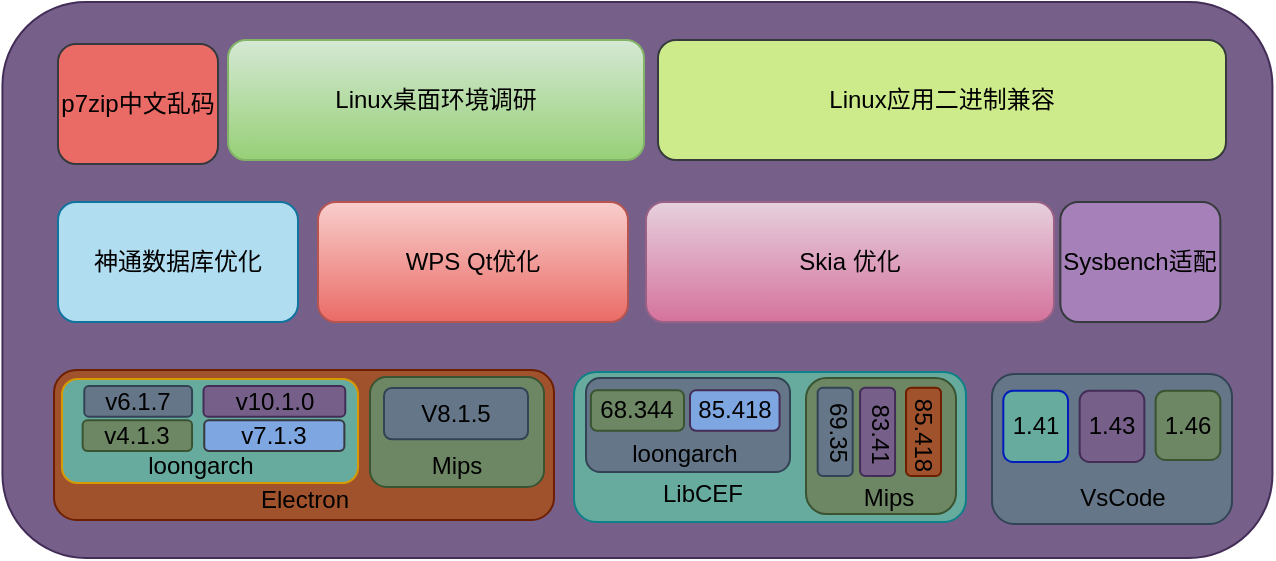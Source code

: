 <mxfile version="16.2.2" type="github">
  <diagram id="Ght2hsPfRp3fWAOhF1j6" name="2021">
    <mxGraphModel dx="1422" dy="748" grid="0" gridSize="10" guides="1" tooltips="1" connect="1" arrows="1" fold="1" page="1" pageScale="1" pageWidth="827" pageHeight="1169" math="0" shadow="0">
      <root>
        <mxCell id="0" />
        <mxCell id="1" parent="0" />
        <mxCell id="3B9rHXBm2WQj3u6T62J0-99" value="" style="rounded=1;whiteSpace=wrap;html=1;fillColor=#76608a;fontColor=#ffffff;strokeColor=#432D57;" parent="1" vertex="1">
          <mxGeometry x="118.22" y="531" width="635" height="278" as="geometry" />
        </mxCell>
        <mxCell id="3B9rHXBm2WQj3u6T62J0-64" value="神通数据库优化" style="rounded=1;whiteSpace=wrap;html=1;fillColor=#b1ddf0;strokeColor=#10739e;" parent="1" vertex="1">
          <mxGeometry x="146" y="631" width="120" height="60" as="geometry" />
        </mxCell>
        <mxCell id="3B9rHXBm2WQj3u6T62J0-65" value="WPS Qt优化" style="rounded=1;whiteSpace=wrap;html=1;fillColor=#f8cecc;strokeColor=#b85450;gradientColor=#ea6b66;" parent="1" vertex="1">
          <mxGeometry x="276" y="631" width="155" height="60" as="geometry" />
        </mxCell>
        <mxCell id="3B9rHXBm2WQj3u6T62J0-66" value="Skia 优化" style="rounded=1;whiteSpace=wrap;html=1;fillColor=#e6d0de;gradientColor=#d5739d;strokeColor=#996185;" parent="1" vertex="1">
          <mxGeometry x="440" y="631" width="204" height="60" as="geometry" />
        </mxCell>
        <mxCell id="3B9rHXBm2WQj3u6T62J0-67" value="Linux桌面环境调研" style="rounded=1;whiteSpace=wrap;html=1;fillColor=#d5e8d4;gradientColor=#97d077;strokeColor=#82b366;" parent="1" vertex="1">
          <mxGeometry x="231" y="550" width="208" height="60" as="geometry" />
        </mxCell>
        <mxCell id="3B9rHXBm2WQj3u6T62J0-68" value="p7zip中文乱码" style="rounded=1;whiteSpace=wrap;html=1;fillColor=#EA6B66;strokeColor=#36393d;" parent="1" vertex="1">
          <mxGeometry x="146" y="552" width="80" height="60" as="geometry" />
        </mxCell>
        <mxCell id="3B9rHXBm2WQj3u6T62J0-69" value="Linux应用二进制兼容" style="rounded=1;whiteSpace=wrap;html=1;fillColor=#cdeb8b;strokeColor=#36393d;" parent="1" vertex="1">
          <mxGeometry x="446" y="550" width="284" height="60" as="geometry" />
        </mxCell>
        <mxCell id="3B9rHXBm2WQj3u6T62J0-56" value="" style="rounded=1;whiteSpace=wrap;html=1;fillColor=#67AB9F;strokeColor=#0e8088;" parent="1" vertex="1">
          <mxGeometry x="404" y="716" width="196" height="75" as="geometry" />
        </mxCell>
        <mxCell id="3B9rHXBm2WQj3u6T62J0-63" value="LibCEF" style="text;html=1;resizable=0;autosize=1;align=center;verticalAlign=middle;points=[];fillColor=none;strokeColor=none;rounded=1;" parent="1" vertex="1">
          <mxGeometry x="438" y="767" width="60" height="20" as="geometry" />
        </mxCell>
        <mxCell id="3eGutTU6NfPmwoGJErxQ-1" value="" style="rounded=1;whiteSpace=wrap;html=1;fillColor=#647687;fontColor=#ffffff;strokeColor=#314354;" parent="1" vertex="1">
          <mxGeometry x="410" y="719" width="102" height="47" as="geometry" />
        </mxCell>
        <mxCell id="3B9rHXBm2WQj3u6T62J0-62" value="&lt;font color=&quot;#000000&quot;&gt;85.418&lt;/font&gt;" style="rounded=1;whiteSpace=wrap;html=1;fillColor=#7EA6E0;strokeColor=#432D57;fontColor=#ffffff;" parent="1" vertex="1">
          <mxGeometry x="462" y="725.16" width="44.78" height="20.23" as="geometry" />
        </mxCell>
        <mxCell id="3B9rHXBm2WQj3u6T62J0-59" value="&lt;font color=&quot;#000000&quot;&gt;68.344&lt;/font&gt;" style="rounded=1;whiteSpace=wrap;html=1;fillColor=#6d8764;strokeColor=#3A5431;fontColor=#ffffff;" parent="1" vertex="1">
          <mxGeometry x="412.44" y="725.16" width="46.56" height="20.23" as="geometry" />
        </mxCell>
        <mxCell id="3eGutTU6NfPmwoGJErxQ-2" value="loongarch" style="text;html=1;resizable=0;autosize=1;align=center;verticalAlign=middle;points=[];fillColor=none;strokeColor=none;rounded=0;rotation=0;" parent="1" vertex="1">
          <mxGeometry x="427.003" y="747.999" width="63" height="18" as="geometry" />
        </mxCell>
        <mxCell id="3eGutTU6NfPmwoGJErxQ-10" value="" style="rounded=1;whiteSpace=wrap;html=1;fontColor=#ffffff;fillColor=#6d8764;strokeColor=#3A5431;" parent="1" vertex="1">
          <mxGeometry x="520" y="719" width="75" height="68" as="geometry" />
        </mxCell>
        <mxCell id="3eGutTU6NfPmwoGJErxQ-28" value="Mips" style="text;html=1;resizable=0;autosize=1;align=center;verticalAlign=middle;points=[];fillColor=none;strokeColor=none;rounded=0;fontColor=#000000;" parent="1" vertex="1">
          <mxGeometry x="543.333" y="770.221" width="35" height="18" as="geometry" />
        </mxCell>
        <mxCell id="3eGutTU6NfPmwoGJErxQ-15" value="" style="rounded=1;whiteSpace=wrap;html=1;fontColor=#ffffff;fillColor=#76608a;strokeColor=#432D57;direction=north;" parent="1" vertex="1">
          <mxGeometry x="547.033" y="723.857" width="17.5" height="44.156" as="geometry" />
        </mxCell>
        <mxCell id="3eGutTU6NfPmwoGJErxQ-16" value="83.41" style="text;html=1;resizable=0;autosize=1;align=center;verticalAlign=middle;points=[];fillColor=none;strokeColor=none;rounded=0;fontColor=#000000;rotation=90;" parent="1" vertex="1">
          <mxGeometry x="530.7" y="737.987" width="53" height="18" as="geometry" />
        </mxCell>
        <mxCell id="3eGutTU6NfPmwoGJErxQ-20" value="" style="rounded=1;whiteSpace=wrap;html=1;fontColor=#ffffff;fillColor=#a0522d;strokeColor=#6D1F00;direction=north;" parent="1" vertex="1">
          <mxGeometry x="570" y="723.857" width="17.5" height="44.156" as="geometry" />
        </mxCell>
        <mxCell id="3B9rHXBm2WQj3u6T62J0-48" value="" style="rounded=1;whiteSpace=wrap;html=1;fillColor=#a0522d;strokeColor=#6D1F00;fontColor=#ffffff;" parent="1" vertex="1">
          <mxGeometry x="144" y="715" width="250" height="75" as="geometry" />
        </mxCell>
        <mxCell id="3B9rHXBm2WQj3u6T62J0-57" value="Electron" style="text;html=1;resizable=0;autosize=1;align=center;verticalAlign=middle;points=[];fillColor=none;strokeColor=none;rounded=1;" parent="1" vertex="1">
          <mxGeometry x="239" y="770" width="60" height="20" as="geometry" />
        </mxCell>
        <mxCell id="3B9rHXBm2WQj3u6T62J0-102" value="" style="rounded=1;whiteSpace=wrap;html=1;fontSize=24;fillColor=#67AB9F;strokeColor=#d79b00;" parent="1" vertex="1">
          <mxGeometry x="148" y="719.5" width="148" height="51.997" as="geometry" />
        </mxCell>
        <mxCell id="3B9rHXBm2WQj3u6T62J0-49" value="&lt;font color=&quot;#000000&quot;&gt;v6.1.7&lt;/font&gt;" style="rounded=1;whiteSpace=wrap;html=1;fillColor=#647687;strokeColor=#314354;fontColor=#ffffff;" parent="1" vertex="1">
          <mxGeometry x="159.14" y="723.061" width="53.885" height="15.314" as="geometry" />
        </mxCell>
        <mxCell id="3B9rHXBm2WQj3u6T62J0-52" value="&lt;font color=&quot;#000000&quot;&gt;v10.1.0&lt;/font&gt;" style="rounded=1;whiteSpace=wrap;html=1;fillColor=#76608a;strokeColor=#432D57;fontColor=#ffffff;" parent="1" vertex="1">
          <mxGeometry x="218.754" y="723.061" width="70.881" height="15.314" as="geometry" />
        </mxCell>
        <mxCell id="3B9rHXBm2WQj3u6T62J0-53" value="&lt;font color=&quot;#000000&quot;&gt;v4.1.3&lt;/font&gt;" style="rounded=1;whiteSpace=wrap;html=1;fillColor=#6d8764;strokeColor=#3A5431;fontColor=#ffffff;" parent="1" vertex="1">
          <mxGeometry x="158.326" y="740.159" width="54.703" height="15.319" as="geometry" />
        </mxCell>
        <mxCell id="3B9rHXBm2WQj3u6T62J0-54" value="v7.1.3" style="rounded=1;whiteSpace=wrap;html=1;fillColor=#7EA6E0;strokeColor=#36393d;" parent="1" vertex="1">
          <mxGeometry x="219.132" y="740.159" width="70.053" height="15.319" as="geometry" />
        </mxCell>
        <mxCell id="3B9rHXBm2WQj3u6T62J0-111" value="loongarch" style="text;html=1;resizable=0;autosize=1;align=center;verticalAlign=middle;points=[];fillColor=none;strokeColor=none;rounded=1;fontSize=12;fontColor=#000000;" parent="1" vertex="1">
          <mxGeometry x="185.453" y="754.251" width="63" height="18" as="geometry" />
        </mxCell>
        <mxCell id="3eGutTU6NfPmwoGJErxQ-18" value="" style="rounded=1;whiteSpace=wrap;html=1;fontColor=#ffffff;fillColor=#647687;strokeColor=#314354;direction=north;" parent="1" vertex="1">
          <mxGeometry x="525.833" y="723.857" width="17.5" height="44.156" as="geometry" />
        </mxCell>
        <mxCell id="3eGutTU6NfPmwoGJErxQ-26" value="69.35" style="text;html=1;resizable=0;autosize=1;align=center;verticalAlign=middle;points=[];fillColor=none;strokeColor=none;rounded=0;fontColor=#000000;rotation=90;" parent="1" vertex="1">
          <mxGeometry x="509.53" y="736.987" width="53" height="18" as="geometry" />
        </mxCell>
        <mxCell id="3B9rHXBm2WQj3u6T62J0-55" value="" style="rounded=1;whiteSpace=wrap;html=1;fillColor=#647687;strokeColor=#314354;fontColor=#ffffff;" parent="1" vertex="1">
          <mxGeometry x="613" y="717" width="120" height="75" as="geometry" />
        </mxCell>
        <mxCell id="3B9rHXBm2WQj3u6T62J0-72" value="VsCode" style="text;html=1;resizable=0;autosize=1;align=center;verticalAlign=middle;points=[];fillColor=none;strokeColor=none;rounded=1;fontColor=#000000;" parent="1" vertex="1">
          <mxGeometry x="651" y="770" width="53" height="18" as="geometry" />
        </mxCell>
        <mxCell id="3B9rHXBm2WQj3u6T62J0-95" value="&lt;font color=&quot;#000000&quot;&gt;1.43&lt;/font&gt;" style="rounded=1;whiteSpace=wrap;html=1;fontColor=#ffffff;fillColor=#76608a;strokeColor=#432D57;" parent="1" vertex="1">
          <mxGeometry x="656.83" y="725.4" width="32.35" height="35.6" as="geometry" />
        </mxCell>
        <mxCell id="3B9rHXBm2WQj3u6T62J0-96" value="&lt;font color=&quot;#000000&quot;&gt;1.46&lt;/font&gt;" style="rounded=1;whiteSpace=wrap;html=1;fontColor=#ffffff;fillColor=#6d8764;strokeColor=#3A5431;" parent="1" vertex="1">
          <mxGeometry x="694.82" y="725.4" width="32.35" height="34.6" as="geometry" />
        </mxCell>
        <mxCell id="3B9rHXBm2WQj3u6T62J0-97" value="&lt;font color=&quot;#000000&quot;&gt;1.41&lt;/font&gt;" style="rounded=1;whiteSpace=wrap;html=1;fontColor=#ffffff;fillColor=#67AB9F;strokeColor=#001DBC;" parent="1" vertex="1">
          <mxGeometry x="618.65" y="725.4" width="32.35" height="35.6" as="geometry" />
        </mxCell>
        <mxCell id="3B9rHXBm2WQj3u6T62J0-116" value="" style="rounded=1;whiteSpace=wrap;html=1;fontSize=12;fontColor=#ffffff;fillColor=#6d8764;strokeColor=#3A5431;" parent="1" vertex="1">
          <mxGeometry x="302" y="718.5" width="87" height="55" as="geometry" />
        </mxCell>
        <mxCell id="3B9rHXBm2WQj3u6T62J0-117" value="&lt;font color=&quot;#000000&quot;&gt;V8.1.5&lt;/font&gt;" style="rounded=1;whiteSpace=wrap;html=1;fontSize=12;fillColor=#647687;strokeColor=#314354;fontColor=#ffffff;" parent="1" vertex="1">
          <mxGeometry x="309" y="724" width="72" height="25.667" as="geometry" />
        </mxCell>
        <mxCell id="3B9rHXBm2WQj3u6T62J0-118" value="Mips" style="text;html=1;resizable=0;autosize=1;align=center;verticalAlign=middle;points=[];fillColor=none;strokeColor=none;rounded=1;fontSize=12;fontColor=#000000;" parent="1" vertex="1">
          <mxGeometry x="327.5" y="754.25" width="35" height="18" as="geometry" />
        </mxCell>
        <mxCell id="Hmw5djbQDD1W1xsprLR4-2" value="85.418" style="text;html=1;resizable=0;autosize=1;align=center;verticalAlign=middle;points=[];fillColor=none;strokeColor=none;rounded=0;rotation=90;" vertex="1" parent="1">
          <mxGeometry x="552.25" y="737.99" width="53" height="18" as="geometry" />
        </mxCell>
        <mxCell id="Hmw5djbQDD1W1xsprLR4-3" value="Sysbench适配" style="rounded=1;whiteSpace=wrap;html=1;fillColor=#A680B8;strokeColor=#36393d;" vertex="1" parent="1">
          <mxGeometry x="647.17" y="631" width="80" height="60" as="geometry" />
        </mxCell>
      </root>
    </mxGraphModel>
  </diagram>
</mxfile>
